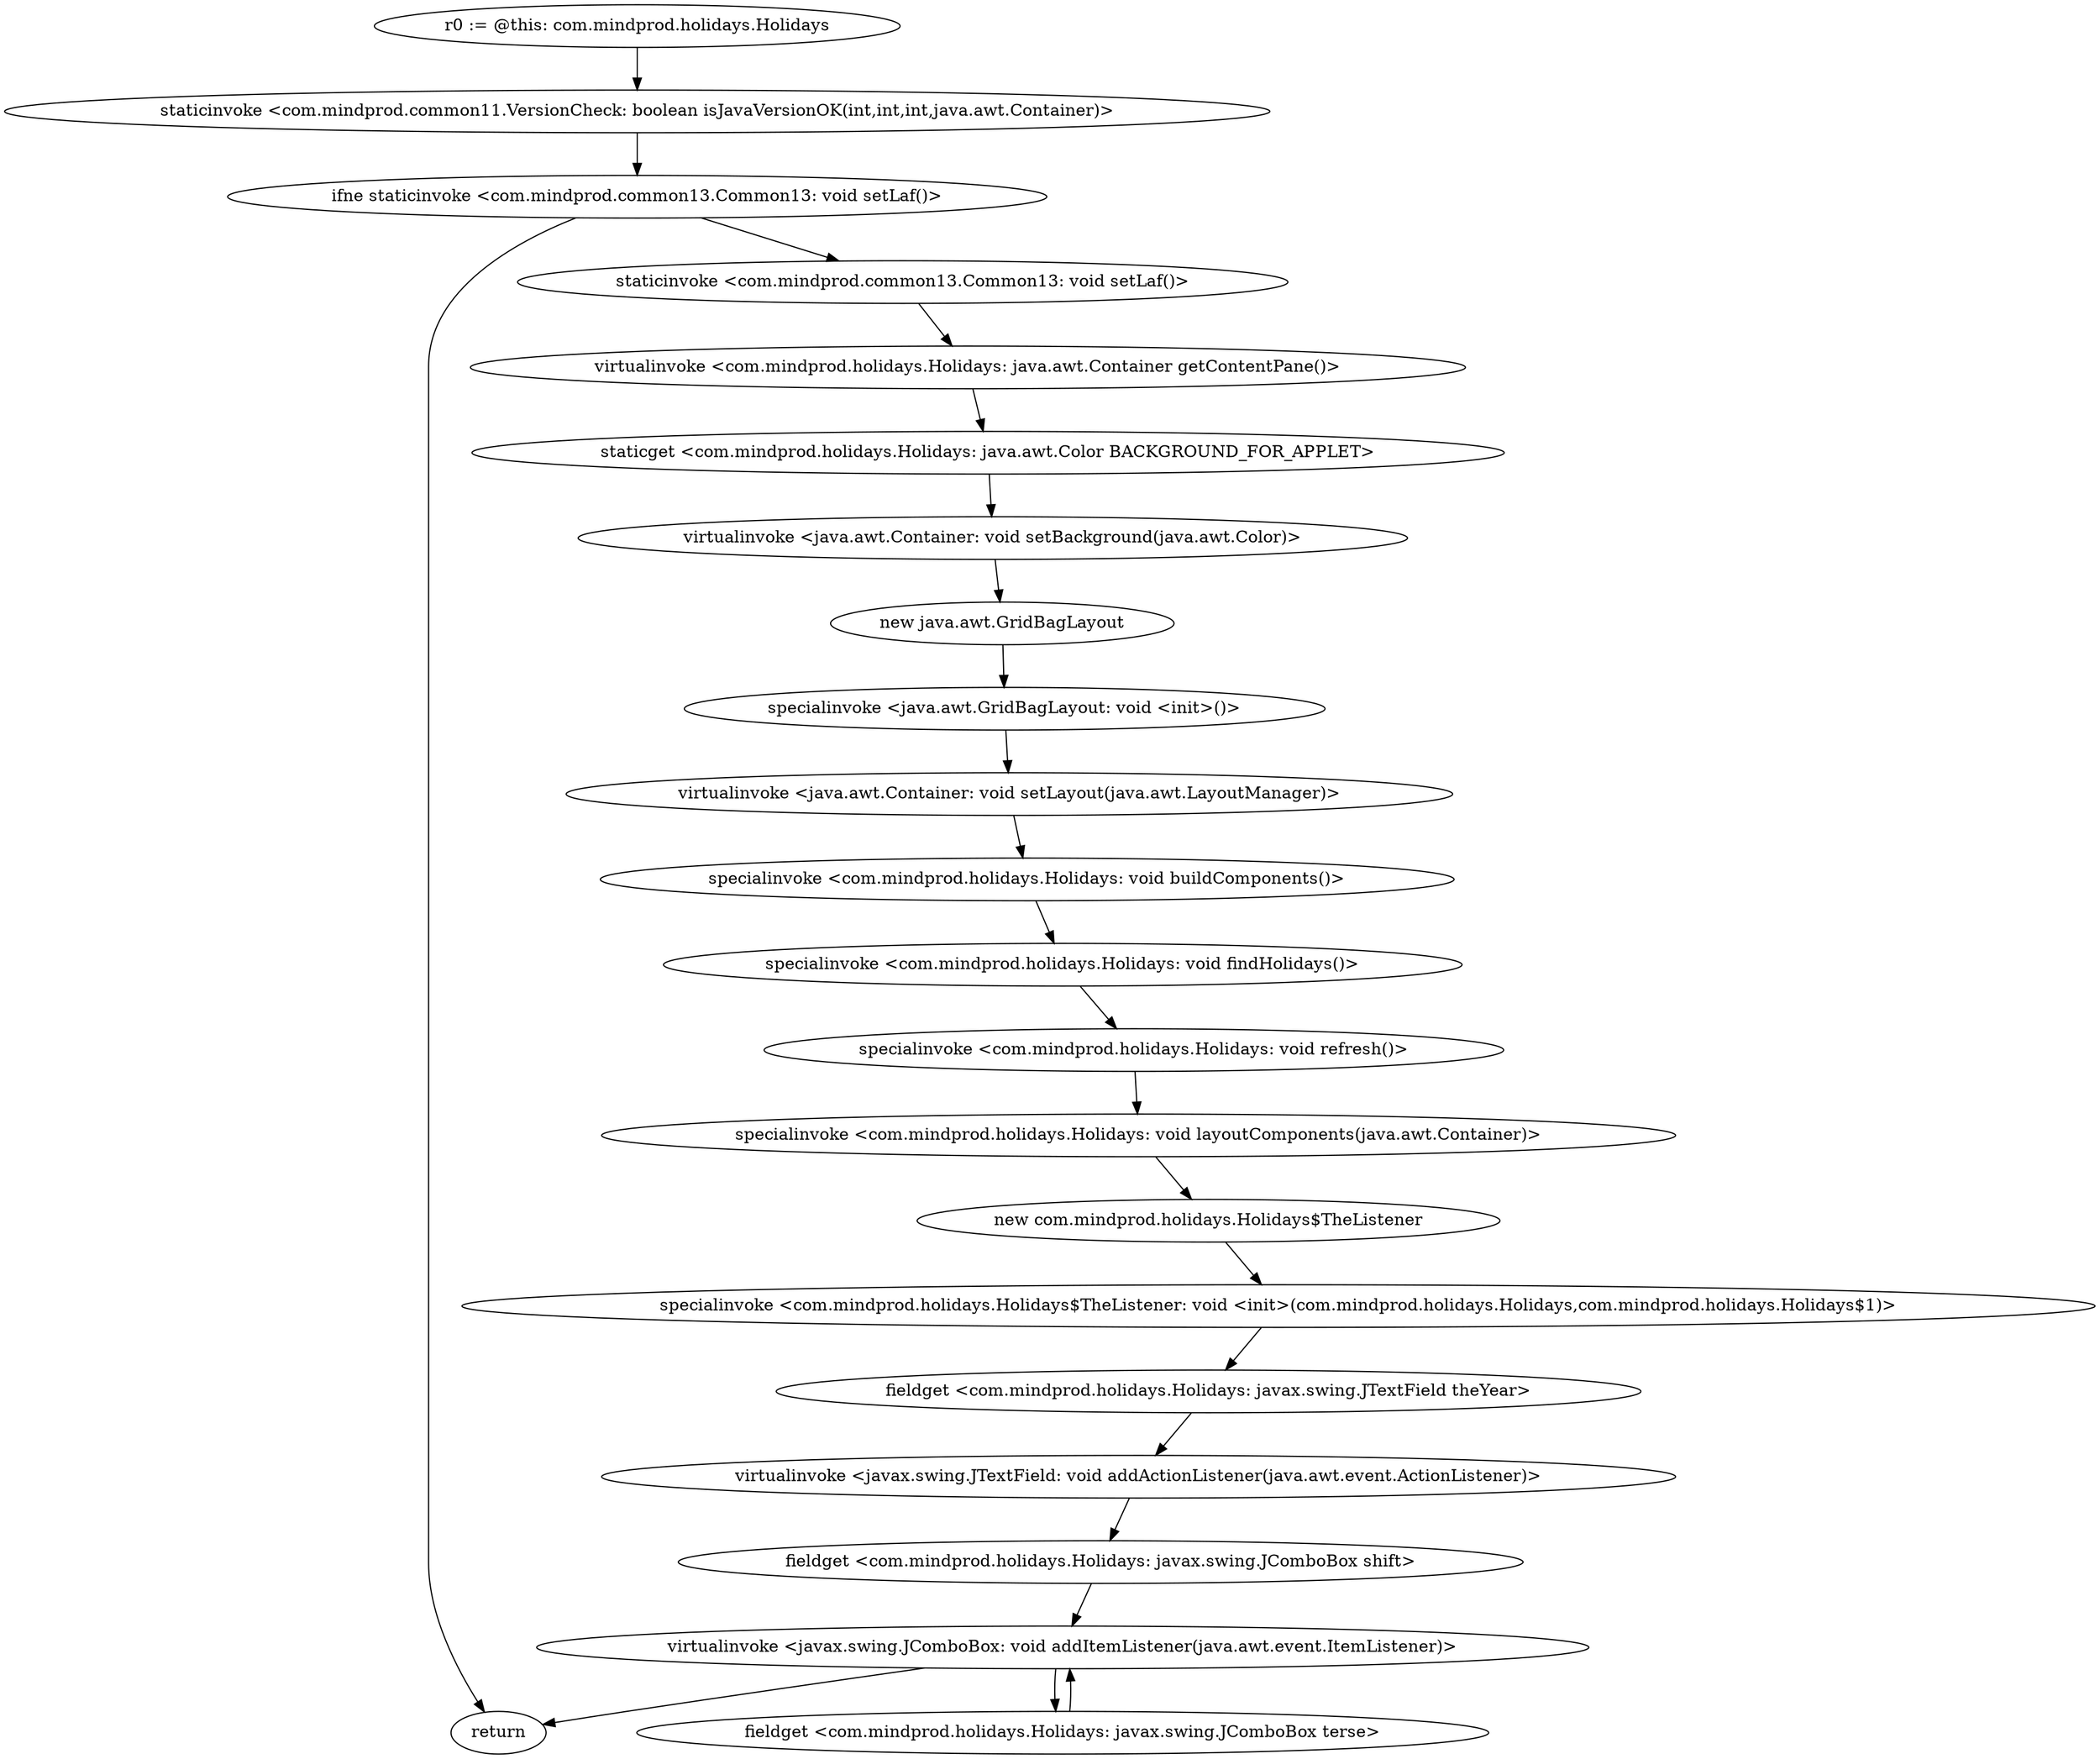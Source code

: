 digraph "" {
"r0 := @this: com.mindprod.holidays.Holidays"->"staticinvoke <com.mindprod.common11.VersionCheck: boolean isJavaVersionOK(int,int,int,java.awt.Container)>";
 "staticinvoke <com.mindprod.common11.VersionCheck: boolean isJavaVersionOK(int,int,int,java.awt.Container)>"->"ifne staticinvoke <com.mindprod.common13.Common13: void setLaf()>";
 "ifne staticinvoke <com.mindprod.common13.Common13: void setLaf()>"->"return";
 "ifne staticinvoke <com.mindprod.common13.Common13: void setLaf()>"->"staticinvoke <com.mindprod.common13.Common13: void setLaf()>";
 "staticinvoke <com.mindprod.common13.Common13: void setLaf()>"->"virtualinvoke <com.mindprod.holidays.Holidays: java.awt.Container getContentPane()>";
 "virtualinvoke <com.mindprod.holidays.Holidays: java.awt.Container getContentPane()>"->"staticget <com.mindprod.holidays.Holidays: java.awt.Color BACKGROUND_FOR_APPLET>";
 "staticget <com.mindprod.holidays.Holidays: java.awt.Color BACKGROUND_FOR_APPLET>"->"virtualinvoke <java.awt.Container: void setBackground(java.awt.Color)>";
 "virtualinvoke <java.awt.Container: void setBackground(java.awt.Color)>"->"new java.awt.GridBagLayout";
 "new java.awt.GridBagLayout"->"specialinvoke <java.awt.GridBagLayout: void <init>()>";
 "specialinvoke <java.awt.GridBagLayout: void <init>()>"->"virtualinvoke <java.awt.Container: void setLayout(java.awt.LayoutManager)>";
 "virtualinvoke <java.awt.Container: void setLayout(java.awt.LayoutManager)>"->"specialinvoke <com.mindprod.holidays.Holidays: void buildComponents()>";
 "specialinvoke <com.mindprod.holidays.Holidays: void buildComponents()>"->"specialinvoke <com.mindprod.holidays.Holidays: void findHolidays()>";
 "specialinvoke <com.mindprod.holidays.Holidays: void findHolidays()>"->"specialinvoke <com.mindprod.holidays.Holidays: void refresh()>";
 "specialinvoke <com.mindprod.holidays.Holidays: void refresh()>"->"specialinvoke <com.mindprod.holidays.Holidays: void layoutComponents(java.awt.Container)>";
 "specialinvoke <com.mindprod.holidays.Holidays: void layoutComponents(java.awt.Container)>"->"new com.mindprod.holidays.Holidays$TheListener";
 "new com.mindprod.holidays.Holidays$TheListener"->"specialinvoke <com.mindprod.holidays.Holidays$TheListener: void <init>(com.mindprod.holidays.Holidays,com.mindprod.holidays.Holidays$1)>";
 "specialinvoke <com.mindprod.holidays.Holidays$TheListener: void <init>(com.mindprod.holidays.Holidays,com.mindprod.holidays.Holidays$1)>"->"fieldget <com.mindprod.holidays.Holidays: javax.swing.JTextField theYear>";
 "fieldget <com.mindprod.holidays.Holidays: javax.swing.JTextField theYear>"->"virtualinvoke <javax.swing.JTextField: void addActionListener(java.awt.event.ActionListener)>";
 "virtualinvoke <javax.swing.JTextField: void addActionListener(java.awt.event.ActionListener)>"->"fieldget <com.mindprod.holidays.Holidays: javax.swing.JComboBox shift>";
 "fieldget <com.mindprod.holidays.Holidays: javax.swing.JComboBox shift>"->"virtualinvoke <javax.swing.JComboBox: void addItemListener(java.awt.event.ItemListener)>";
 "virtualinvoke <javax.swing.JComboBox: void addItemListener(java.awt.event.ItemListener)>"->"fieldget <com.mindprod.holidays.Holidays: javax.swing.JComboBox terse>";
 "fieldget <com.mindprod.holidays.Holidays: javax.swing.JComboBox terse>"->"virtualinvoke <javax.swing.JComboBox: void addItemListener(java.awt.event.ItemListener)>";
 "virtualinvoke <javax.swing.JComboBox: void addItemListener(java.awt.event.ItemListener)>"->"return";
}
